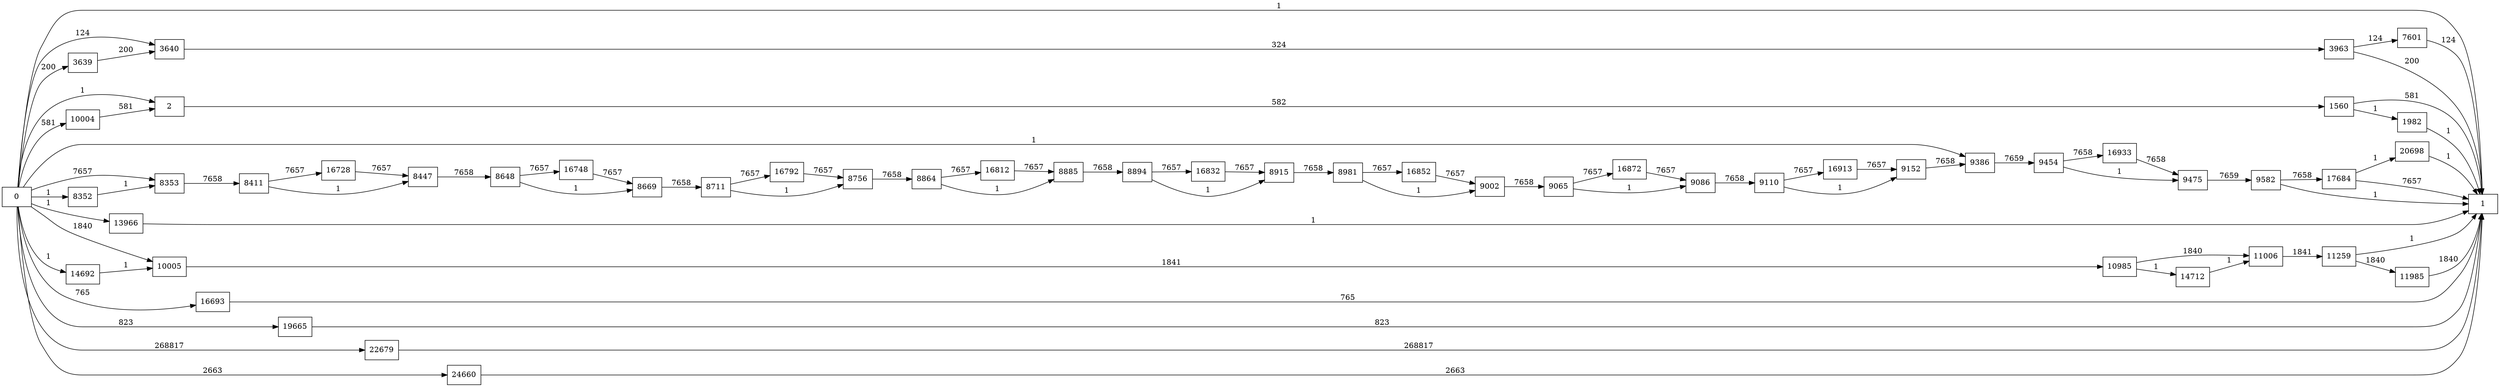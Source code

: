 digraph {
	graph [rankdir=LR]
	node [shape=rectangle]
	2 -> 1560 [label=582]
	1560 -> 1 [label=581]
	1560 -> 1982 [label=1]
	1982 -> 1 [label=1]
	3639 -> 3640 [label=200]
	3640 -> 3963 [label=324]
	3963 -> 1 [label=200]
	3963 -> 7601 [label=124]
	7601 -> 1 [label=124]
	8352 -> 8353 [label=1]
	8353 -> 8411 [label=7658]
	8411 -> 8447 [label=1]
	8411 -> 16728 [label=7657]
	8447 -> 8648 [label=7658]
	8648 -> 8669 [label=1]
	8648 -> 16748 [label=7657]
	8669 -> 8711 [label=7658]
	8711 -> 8756 [label=1]
	8711 -> 16792 [label=7657]
	8756 -> 8864 [label=7658]
	8864 -> 8885 [label=1]
	8864 -> 16812 [label=7657]
	8885 -> 8894 [label=7658]
	8894 -> 8915 [label=1]
	8894 -> 16832 [label=7657]
	8915 -> 8981 [label=7658]
	8981 -> 9002 [label=1]
	8981 -> 16852 [label=7657]
	9002 -> 9065 [label=7658]
	9065 -> 9086 [label=1]
	9065 -> 16872 [label=7657]
	9086 -> 9110 [label=7658]
	9110 -> 9152 [label=1]
	9110 -> 16913 [label=7657]
	9152 -> 9386 [label=7658]
	9386 -> 9454 [label=7659]
	9454 -> 9475 [label=1]
	9454 -> 16933 [label=7658]
	9475 -> 9582 [label=7659]
	9582 -> 1 [label=1]
	9582 -> 17684 [label=7658]
	10004 -> 2 [label=581]
	10005 -> 10985 [label=1841]
	10985 -> 11006 [label=1840]
	10985 -> 14712 [label=1]
	11006 -> 11259 [label=1841]
	11259 -> 1 [label=1]
	11259 -> 11985 [label=1840]
	11985 -> 1 [label=1840]
	13966 -> 1 [label=1]
	14692 -> 10005 [label=1]
	14712 -> 11006 [label=1]
	16693 -> 1 [label=765]
	16728 -> 8447 [label=7657]
	16748 -> 8669 [label=7657]
	16792 -> 8756 [label=7657]
	16812 -> 8885 [label=7657]
	16832 -> 8915 [label=7657]
	16852 -> 9002 [label=7657]
	16872 -> 9086 [label=7657]
	16913 -> 9152 [label=7657]
	16933 -> 9475 [label=7658]
	17684 -> 1 [label=7657]
	17684 -> 20698 [label=1]
	19665 -> 1 [label=823]
	20698 -> 1 [label=1]
	22679 -> 1 [label=268817]
	24660 -> 1 [label=2663]
	0 -> 2 [label=1]
	0 -> 3640 [label=124]
	0 -> 10005 [label=1840]
	0 -> 8353 [label=7657]
	0 -> 9386 [label=1]
	0 -> 3639 [label=200]
	0 -> 1 [label=1]
	0 -> 8352 [label=1]
	0 -> 10004 [label=581]
	0 -> 13966 [label=1]
	0 -> 14692 [label=1]
	0 -> 16693 [label=765]
	0 -> 19665 [label=823]
	0 -> 22679 [label=268817]
	0 -> 24660 [label=2663]
}
